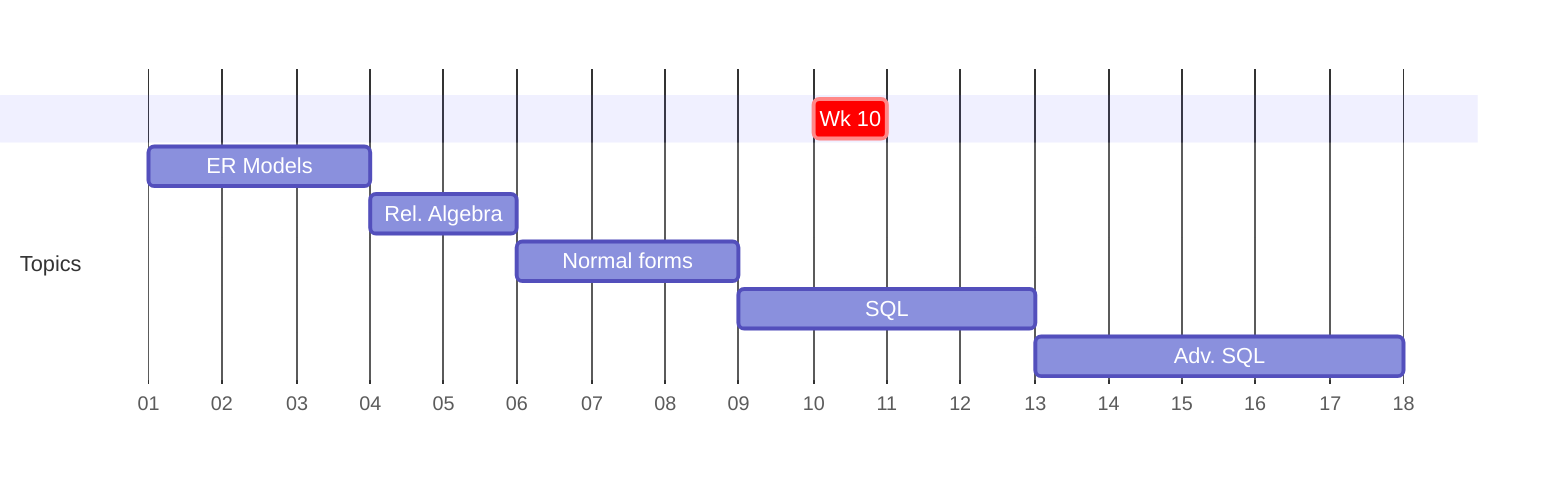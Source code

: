 gantt
        dateFormat  M/DD/YYYY
        axisFormat  %W

        section    
        Wk 10 : crit, weekblock, 3/10/2024, 1w

        section Topics
        ER Models : m1, 1/7/2024, 3w
        Rel. Algebra: m4, after m1, 2w
        Normal forms: m5, after m4, 3w
        SQL : m6, after m5, 4w
        Adv. SQL: m7, after m6, 5w
